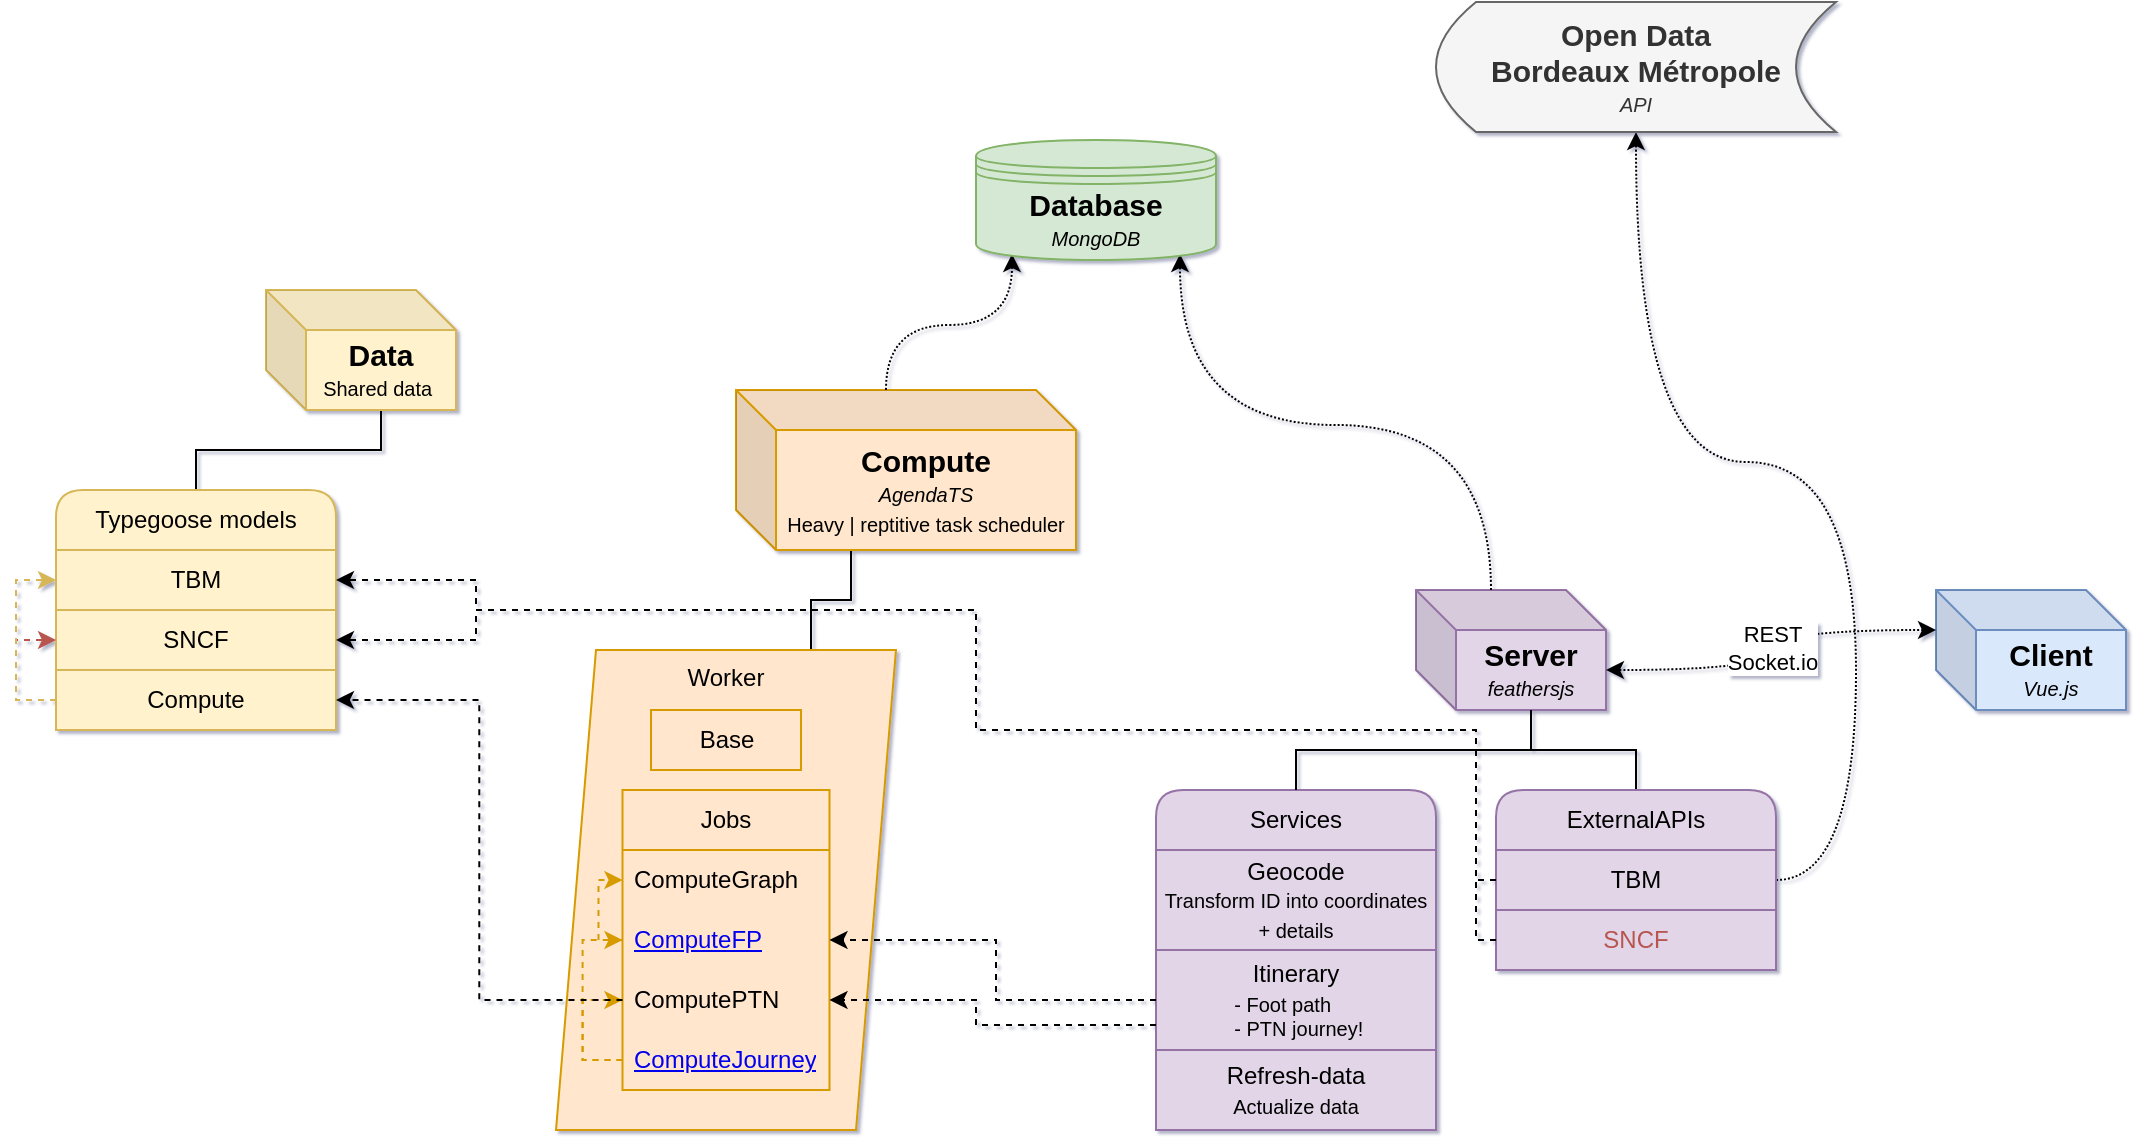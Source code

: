<mxfile version="22.1.18" type="device" pages="2">
  <diagram name="Functionnal overview" id="2YBvvXClWsGukQMizWep">
    <mxGraphModel dx="1195" dy="635" grid="1" gridSize="10" guides="1" tooltips="1" connect="1" arrows="1" fold="1" page="1" pageScale="1" pageWidth="1169" pageHeight="827" math="1" shadow="1">
      <root>
        <mxCell id="0" />
        <mxCell id="1" parent="0" />
        <mxCell id="46zD2plW6vGTfu_QNHGa-10" style="edgeStyle=orthogonalEdgeStyle;rounded=0;orthogonalLoop=1;jettySize=auto;html=1;exitX=0;exitY=0;exitDx=57.5;exitDy=60;exitPerimeter=0;entryX=0.5;entryY=0;entryDx=0;entryDy=0;endArrow=none;endFill=0;" parent="1" source="46zD2plW6vGTfu_QNHGa-1" target="46zD2plW6vGTfu_QNHGa-12" edge="1">
          <mxGeometry relative="1" as="geometry">
            <mxPoint x="105" y="255" as="targetPoint" />
          </mxGeometry>
        </mxCell>
        <mxCell id="46zD2plW6vGTfu_QNHGa-1" value="&lt;b&gt;&lt;font style=&quot;font-size: 15px;&quot;&gt;Data&lt;/font&gt;&lt;/b&gt;&lt;br&gt;&lt;font style=&quot;font-size: 10px;&quot;&gt;Shared data&lt;/font&gt;&amp;nbsp;" style="shape=cube;whiteSpace=wrap;html=1;boundedLbl=1;backgroundOutline=1;darkOpacity=0.05;darkOpacity2=0.1;fillColor=#fff2cc;strokeColor=#d6b656;" parent="1" vertex="1">
          <mxGeometry x="135" y="155" width="95" height="60" as="geometry" />
        </mxCell>
        <mxCell id="46zD2plW6vGTfu_QNHGa-35" style="edgeStyle=orthogonalEdgeStyle;rounded=0;orthogonalLoop=1;jettySize=auto;html=1;exitX=0;exitY=0;exitDx=57.5;exitDy=60;exitPerimeter=0;entryX=0.75;entryY=0;entryDx=0;entryDy=0;endArrow=none;endFill=0;" parent="1" source="46zD2plW6vGTfu_QNHGa-5" target="46zD2plW6vGTfu_QNHGa-37" edge="1">
          <mxGeometry relative="1" as="geometry">
            <mxPoint x="411.85" y="325.34" as="targetPoint" />
          </mxGeometry>
        </mxCell>
        <mxCell id="46zD2plW6vGTfu_QNHGa-5" value="&lt;font style=&quot;font-size: 15px;&quot;&gt;&lt;b&gt;Compute&lt;/b&gt;&lt;br&gt;&lt;/font&gt;&lt;font style=&quot;font-size: 10px;&quot;&gt;&lt;i&gt;AgendaTS&lt;/i&gt;&lt;br&gt;Heavy | reptitive task scheduler&lt;br&gt;&lt;/font&gt;" style="shape=cube;whiteSpace=wrap;html=1;boundedLbl=1;backgroundOutline=1;darkOpacity=0.05;darkOpacity2=0.1;fillColor=#ffe6cc;strokeColor=#d79b00;" parent="1" vertex="1">
          <mxGeometry x="370" y="205" width="170" height="80" as="geometry" />
        </mxCell>
        <mxCell id="46zD2plW6vGTfu_QNHGa-65" style="edgeStyle=orthogonalEdgeStyle;rounded=0;orthogonalLoop=1;jettySize=auto;html=1;exitX=0;exitY=0;exitDx=57.5;exitDy=60;exitPerimeter=0;entryX=0.5;entryY=0;entryDx=0;entryDy=0;endArrow=none;endFill=0;" parent="1" source="46zD2plW6vGTfu_QNHGa-6" target="46zD2plW6vGTfu_QNHGa-61" edge="1">
          <mxGeometry relative="1" as="geometry" />
        </mxCell>
        <mxCell id="46zD2plW6vGTfu_QNHGa-6" value="&lt;font style=&quot;font-size: 15px;&quot;&gt;&lt;b&gt;Server&lt;/b&gt;&lt;br&gt;&lt;/font&gt;&lt;i&gt;&lt;font style=&quot;font-size: 10px;&quot;&gt;feathersjs&lt;/font&gt;&lt;/i&gt;" style="shape=cube;whiteSpace=wrap;html=1;boundedLbl=1;backgroundOutline=1;darkOpacity=0.05;darkOpacity2=0.1;fillColor=#e1d5e7;strokeColor=#9673a6;" parent="1" vertex="1">
          <mxGeometry x="710" y="305" width="95" height="60" as="geometry" />
        </mxCell>
        <mxCell id="46zD2plW6vGTfu_QNHGa-7" value="&lt;font style=&quot;font-size: 15px;&quot;&gt;&lt;b&gt;Client&lt;/b&gt;&lt;br&gt;&lt;/font&gt;&lt;i&gt;&lt;font style=&quot;font-size: 10px;&quot;&gt;Vue.js&lt;/font&gt;&lt;/i&gt;" style="shape=cube;whiteSpace=wrap;html=1;boundedLbl=1;backgroundOutline=1;darkOpacity=0.05;darkOpacity2=0.1;fillColor=#dae8fc;strokeColor=#6c8ebf;" parent="1" vertex="1">
          <mxGeometry x="970" y="305" width="95" height="60" as="geometry" />
        </mxCell>
        <mxCell id="46zD2plW6vGTfu_QNHGa-12" value="Typegoose models" style="swimlane;fontStyle=0;childLayout=stackLayout;horizontal=1;startSize=30;horizontalStack=0;resizeParent=1;resizeParentMax=0;resizeLast=0;collapsible=1;marginBottom=0;whiteSpace=wrap;html=1;rounded=1;fillColor=#fff2cc;strokeColor=#d6b656;" parent="1" vertex="1">
          <mxGeometry x="30" y="255" width="140" height="120" as="geometry">
            <mxRectangle x="20" y="110" width="140" height="30" as="alternateBounds" />
          </mxGeometry>
        </mxCell>
        <mxCell id="46zD2plW6vGTfu_QNHGa-13" value="TBM" style="text;strokeColor=#d6b656;fillColor=#fff2cc;align=center;verticalAlign=middle;spacingLeft=4;spacingRight=4;overflow=hidden;points=[[0,0.5],[1,0.5]];portConstraint=eastwest;rotatable=0;whiteSpace=wrap;html=1;rounded=0;" parent="46zD2plW6vGTfu_QNHGa-12" vertex="1">
          <mxGeometry y="30" width="140" height="30" as="geometry" />
        </mxCell>
        <mxCell id="46zD2plW6vGTfu_QNHGa-14" value="SNCF" style="text;strokeColor=#d6b656;fillColor=#fff2cc;align=center;verticalAlign=middle;spacingLeft=4;spacingRight=4;overflow=hidden;points=[[0,0.5],[1,0.5]];portConstraint=eastwest;rotatable=0;whiteSpace=wrap;html=1;rounded=0;" parent="46zD2plW6vGTfu_QNHGa-12" vertex="1">
          <mxGeometry y="60" width="140" height="30" as="geometry" />
        </mxCell>
        <mxCell id="FIpBf7OPthsoOYok72RI-1" style="edgeStyle=orthogonalEdgeStyle;rounded=0;orthogonalLoop=1;jettySize=auto;html=1;exitX=0;exitY=0.5;exitDx=0;exitDy=0;entryX=0;entryY=0.5;entryDx=0;entryDy=0;fillColor=#f8cecc;strokeColor=#b85450;dashed=1;" parent="46zD2plW6vGTfu_QNHGa-12" source="46zD2plW6vGTfu_QNHGa-44" target="46zD2plW6vGTfu_QNHGa-14" edge="1">
          <mxGeometry relative="1" as="geometry">
            <Array as="points">
              <mxPoint x="-20" y="105" />
              <mxPoint x="-20" y="75" />
            </Array>
          </mxGeometry>
        </mxCell>
        <mxCell id="FIpBf7OPthsoOYok72RI-2" style="edgeStyle=orthogonalEdgeStyle;rounded=0;orthogonalLoop=1;jettySize=auto;html=1;exitX=0;exitY=0.5;exitDx=0;exitDy=0;entryX=0;entryY=0.5;entryDx=0;entryDy=0;dashed=1;fillColor=#fff2cc;strokeColor=#d6b656;" parent="46zD2plW6vGTfu_QNHGa-12" source="46zD2plW6vGTfu_QNHGa-44" target="46zD2plW6vGTfu_QNHGa-13" edge="1">
          <mxGeometry relative="1" as="geometry" />
        </mxCell>
        <mxCell id="46zD2plW6vGTfu_QNHGa-44" value="Compute" style="text;strokeColor=#d6b656;fillColor=#fff2cc;align=center;verticalAlign=middle;spacingLeft=4;spacingRight=4;overflow=hidden;points=[[0,0.5],[1,0.5]];portConstraint=eastwest;rotatable=0;whiteSpace=wrap;html=1;rounded=0;" parent="46zD2plW6vGTfu_QNHGa-12" vertex="1">
          <mxGeometry y="90" width="140" height="30" as="geometry" />
        </mxCell>
        <mxCell id="46zD2plW6vGTfu_QNHGa-19" style="edgeStyle=orthogonalEdgeStyle;rounded=0;orthogonalLoop=1;jettySize=auto;html=1;exitX=0;exitY=0;exitDx=0;exitDy=20;exitPerimeter=0;entryX=0;entryY=0;entryDx=95;entryDy=40;entryPerimeter=0;startArrow=classic;startFill=1;dashed=1;dashPattern=1 1;curved=1;" parent="1" source="46zD2plW6vGTfu_QNHGa-7" target="46zD2plW6vGTfu_QNHGa-6" edge="1">
          <mxGeometry relative="1" as="geometry" />
        </mxCell>
        <mxCell id="46zD2plW6vGTfu_QNHGa-21" value="REST&lt;br&gt;Socket.io" style="edgeLabel;html=1;align=center;verticalAlign=middle;resizable=0;points=[];fillOpacity=100;noLabel=0;" parent="46zD2plW6vGTfu_QNHGa-19" vertex="1" connectable="0">
          <mxGeometry x="-0.032" relative="1" as="geometry">
            <mxPoint y="2" as="offset" />
          </mxGeometry>
        </mxCell>
        <mxCell id="46zD2plW6vGTfu_QNHGa-40" value="" style="group" parent="1" vertex="1" connectable="0">
          <mxGeometry x="290" y="335" width="160" height="240" as="geometry" />
        </mxCell>
        <mxCell id="46zD2plW6vGTfu_QNHGa-37" value="Worker" style="shape=parallelogram;perimeter=parallelogramPerimeter;whiteSpace=wrap;html=1;fixedSize=1;verticalAlign=top;fillColor=#ffe6cc;strokeColor=#d79b00;" parent="46zD2plW6vGTfu_QNHGa-40" vertex="1">
          <mxGeometry x="-10" width="170" height="240" as="geometry" />
        </mxCell>
        <mxCell id="46zD2plW6vGTfu_QNHGa-22" value="Base" style="rounded=0;whiteSpace=wrap;html=1;fillColor=#ffe6cc;strokeColor=#d79b00;" parent="46zD2plW6vGTfu_QNHGa-40" vertex="1">
          <mxGeometry x="37.5" y="30" width="75" height="30" as="geometry" />
        </mxCell>
        <mxCell id="46zD2plW6vGTfu_QNHGa-26" value="Jobs" style="swimlane;fontStyle=0;childLayout=stackLayout;horizontal=1;startSize=30;horizontalStack=0;resizeParent=1;resizeParentMax=0;resizeLast=0;collapsible=1;marginBottom=0;whiteSpace=wrap;html=1;fillColor=#ffe6cc;strokeColor=#d79b00;" parent="46zD2plW6vGTfu_QNHGa-40" vertex="1">
          <mxGeometry x="23.25" y="70" width="103.5" height="150" as="geometry" />
        </mxCell>
        <mxCell id="MAVBR0wgXovAXx-NMAVN-1" value="ComputeGraph" style="text;strokeColor=none;fillColor=none;align=left;verticalAlign=middle;spacingLeft=4;spacingRight=4;overflow=hidden;points=[[0,0.5],[1,0.5]];portConstraint=eastwest;rotatable=0;whiteSpace=wrap;html=1;" vertex="1" parent="46zD2plW6vGTfu_QNHGa-26">
          <mxGeometry y="30" width="103.5" height="30" as="geometry" />
        </mxCell>
        <mxCell id="MAVBR0wgXovAXx-NMAVN-4" style="edgeStyle=orthogonalEdgeStyle;rounded=0;orthogonalLoop=1;jettySize=auto;html=1;exitX=0;exitY=0.5;exitDx=0;exitDy=0;dashed=1;fillColor=#ffe6cc;strokeColor=#d79b00;" edge="1" parent="46zD2plW6vGTfu_QNHGa-26" source="46zD2plW6vGTfu_QNHGa-53" target="MAVBR0wgXovAXx-NMAVN-1">
          <mxGeometry relative="1" as="geometry">
            <Array as="points">
              <mxPoint x="-12" y="75" />
              <mxPoint x="-12" y="45" />
            </Array>
          </mxGeometry>
        </mxCell>
        <mxCell id="46zD2plW6vGTfu_QNHGa-53" value="&lt;a href=&quot;data:page/id,O9cBC4W1JLo7c5aj3JH5&quot;&gt;ComputeFP&lt;/a&gt;" style="text;strokeColor=none;fillColor=none;align=left;verticalAlign=middle;spacingLeft=4;spacingRight=4;overflow=hidden;points=[[0,0.5],[1,0.5]];portConstraint=eastwest;rotatable=0;whiteSpace=wrap;html=1;" parent="46zD2plW6vGTfu_QNHGa-26" vertex="1">
          <mxGeometry y="60" width="103.5" height="30" as="geometry" />
        </mxCell>
        <mxCell id="46zD2plW6vGTfu_QNHGa-27" value="ComputePTN" style="text;strokeColor=none;fillColor=none;align=left;verticalAlign=middle;spacingLeft=4;spacingRight=4;overflow=hidden;points=[[0,0.5],[1,0.5]];portConstraint=eastwest;rotatable=0;whiteSpace=wrap;html=1;" parent="46zD2plW6vGTfu_QNHGa-26" vertex="1">
          <mxGeometry y="90" width="103.5" height="30" as="geometry" />
        </mxCell>
        <mxCell id="8HIQXFcYRMuegbu0OFg0-1" style="edgeStyle=orthogonalEdgeStyle;rounded=0;orthogonalLoop=1;jettySize=auto;html=1;exitX=0;exitY=0.5;exitDx=0;exitDy=0;entryX=0;entryY=0.5;entryDx=0;entryDy=0;dashed=1;fillColor=#ffe6cc;strokeColor=#d79b00;" edge="1" parent="46zD2plW6vGTfu_QNHGa-26" source="MAVBR0wgXovAXx-NMAVN-2" target="46zD2plW6vGTfu_QNHGa-53">
          <mxGeometry relative="1" as="geometry">
            <mxPoint x="-43.25" y="75" as="targetPoint" />
          </mxGeometry>
        </mxCell>
        <mxCell id="8HIQXFcYRMuegbu0OFg0-2" style="edgeStyle=orthogonalEdgeStyle;rounded=0;orthogonalLoop=1;jettySize=auto;html=1;exitX=0;exitY=0.5;exitDx=0;exitDy=0;dashed=1;fillColor=#ffe6cc;strokeColor=#d79b00;" edge="1" parent="46zD2plW6vGTfu_QNHGa-26" source="MAVBR0wgXovAXx-NMAVN-2" target="46zD2plW6vGTfu_QNHGa-27">
          <mxGeometry relative="1" as="geometry" />
        </mxCell>
        <mxCell id="MAVBR0wgXovAXx-NMAVN-2" value="&lt;a href=&quot;data:page/id,O9cBC4W1JLo7c5aj3JH5&quot;&gt;ComputeJourney&lt;/a&gt;" style="text;strokeColor=none;fillColor=none;align=left;verticalAlign=middle;spacingLeft=4;spacingRight=4;overflow=hidden;points=[[0,0.5],[1,0.5]];portConstraint=eastwest;rotatable=0;whiteSpace=wrap;html=1;" vertex="1" parent="46zD2plW6vGTfu_QNHGa-26">
          <mxGeometry y="120" width="103.5" height="30" as="geometry" />
        </mxCell>
        <mxCell id="46zD2plW6vGTfu_QNHGa-41" value="Services" style="swimlane;fontStyle=0;childLayout=stackLayout;horizontal=1;startSize=30;horizontalStack=0;resizeParent=1;resizeParentMax=0;resizeLast=0;collapsible=1;marginBottom=0;whiteSpace=wrap;html=1;rounded=1;strokeColor=#9673a6;fillColor=#e1d5e7;" parent="1" vertex="1">
          <mxGeometry x="580" y="405" width="140" height="170" as="geometry">
            <mxRectangle x="20" y="110" width="140" height="30" as="alternateBounds" />
          </mxGeometry>
        </mxCell>
        <mxCell id="46zD2plW6vGTfu_QNHGa-49" value="Geocode&lt;br&gt;&lt;font style=&quot;font-size: 10px;&quot;&gt;Transform ID into coordinates + details&lt;/font&gt;" style="rounded=0;whiteSpace=wrap;html=1;fillColor=#e1d5e7;strokeColor=#9673a6;" parent="46zD2plW6vGTfu_QNHGa-41" vertex="1">
          <mxGeometry y="30" width="140" height="50" as="geometry" />
        </mxCell>
        <mxCell id="46zD2plW6vGTfu_QNHGa-50" value="Itinerary&lt;br&gt;&lt;div style=&quot;text-align: left;&quot;&gt;&lt;span style=&quot;background-color: initial; font-size: 10px;&quot;&gt;&amp;nbsp;- Foot path&lt;/span&gt;&lt;/div&gt;&lt;span style=&quot;background-color: initial; font-size: 10px;&quot;&gt;&lt;div style=&quot;text-align: left;&quot;&gt;&lt;span style=&quot;background-color: initial;&quot;&gt;&amp;nbsp;- PTN journey!&lt;/span&gt;&lt;/div&gt;&lt;/span&gt;" style="rounded=0;whiteSpace=wrap;html=1;align=center;fillColor=#e1d5e7;strokeColor=#9673a6;" parent="46zD2plW6vGTfu_QNHGa-41" vertex="1">
          <mxGeometry y="80" width="140" height="50" as="geometry" />
        </mxCell>
        <mxCell id="46zD2plW6vGTfu_QNHGa-51" value="Refresh-data&lt;br&gt;&lt;font style=&quot;font-size: 10px;&quot;&gt;Actualize data&lt;/font&gt;" style="rounded=0;whiteSpace=wrap;html=1;strokeColor=#9673a6;fillColor=#e1d5e7;" parent="46zD2plW6vGTfu_QNHGa-41" vertex="1">
          <mxGeometry y="130" width="140" height="40" as="geometry" />
        </mxCell>
        <mxCell id="46zD2plW6vGTfu_QNHGa-45" style="edgeStyle=orthogonalEdgeStyle;rounded=0;orthogonalLoop=1;jettySize=auto;html=1;exitX=0;exitY=0.5;exitDx=0;exitDy=0;dashed=1;entryX=1;entryY=0.5;entryDx=0;entryDy=0;" parent="1" source="46zD2plW6vGTfu_QNHGa-27" target="46zD2plW6vGTfu_QNHGa-44" edge="1">
          <mxGeometry relative="1" as="geometry">
            <mxPoint x="140" y="445" as="targetPoint" />
          </mxGeometry>
        </mxCell>
        <mxCell id="46zD2plW6vGTfu_QNHGa-46" style="edgeStyle=orthogonalEdgeStyle;rounded=0;orthogonalLoop=1;jettySize=auto;html=1;entryX=0.5;entryY=0;entryDx=0;entryDy=0;endArrow=none;endFill=0;exitX=0;exitY=0;exitDx=57.5;exitDy=60;exitPerimeter=0;" parent="1" source="46zD2plW6vGTfu_QNHGa-6" target="46zD2plW6vGTfu_QNHGa-41" edge="1">
          <mxGeometry relative="1" as="geometry">
            <mxPoint x="690" y="375" as="sourcePoint" />
            <mxPoint x="517" y="365" as="targetPoint" />
          </mxGeometry>
        </mxCell>
        <mxCell id="46zD2plW6vGTfu_QNHGa-54" style="edgeStyle=orthogonalEdgeStyle;rounded=0;orthogonalLoop=1;jettySize=auto;html=1;exitX=0;exitY=0.75;exitDx=0;exitDy=0;entryX=1;entryY=0.5;entryDx=0;entryDy=0;dashed=1;" parent="1" source="46zD2plW6vGTfu_QNHGa-50" target="46zD2plW6vGTfu_QNHGa-27" edge="1">
          <mxGeometry relative="1" as="geometry">
            <mxPoint x="448" y="470" as="targetPoint" />
            <Array as="points">
              <mxPoint x="490" y="522" />
              <mxPoint x="490" y="510" />
            </Array>
          </mxGeometry>
        </mxCell>
        <mxCell id="46zD2plW6vGTfu_QNHGa-57" style="edgeStyle=orthogonalEdgeStyle;rounded=0;orthogonalLoop=1;jettySize=auto;html=1;exitX=0;exitY=0.5;exitDx=0;exitDy=0;entryX=1;entryY=0.5;entryDx=0;entryDy=0;dashed=1;" parent="1" source="46zD2plW6vGTfu_QNHGa-50" target="46zD2plW6vGTfu_QNHGa-53" edge="1">
          <mxGeometry relative="1" as="geometry">
            <Array as="points">
              <mxPoint x="500" y="510" />
              <mxPoint x="500" y="480" />
            </Array>
          </mxGeometry>
        </mxCell>
        <mxCell id="46zD2plW6vGTfu_QNHGa-59" style="edgeStyle=orthogonalEdgeStyle;rounded=0;orthogonalLoop=1;jettySize=auto;html=1;exitX=0;exitY=0;exitDx=75;exitDy=0;exitPerimeter=0;entryX=0.15;entryY=0.95;entryDx=0;entryDy=0;entryPerimeter=0;curved=1;dashed=1;dashPattern=1 1;" parent="1" source="46zD2plW6vGTfu_QNHGa-5" target="DyOlIRltnbjWOCQdF4GZ-1" edge="1">
          <mxGeometry relative="1" as="geometry">
            <mxPoint x="509.5" y="140.65" as="targetPoint" />
          </mxGeometry>
        </mxCell>
        <mxCell id="46zD2plW6vGTfu_QNHGa-60" style="edgeStyle=orthogonalEdgeStyle;rounded=0;orthogonalLoop=1;jettySize=auto;html=1;exitX=0;exitY=0;exitDx=37.5;exitDy=0;exitPerimeter=0;entryX=0.85;entryY=0.95;entryDx=0;entryDy=0;entryPerimeter=0;curved=1;dashed=1;dashPattern=1 1;" parent="1" source="46zD2plW6vGTfu_QNHGa-6" target="DyOlIRltnbjWOCQdF4GZ-1" edge="1">
          <mxGeometry relative="1" as="geometry">
            <mxPoint x="580.5" y="140.65" as="targetPoint" />
          </mxGeometry>
        </mxCell>
        <mxCell id="7KLnvTdlO-1O_1sfVOku-3" style="edgeStyle=orthogonalEdgeStyle;rounded=0;orthogonalLoop=1;jettySize=auto;html=1;exitX=1;exitY=0.5;exitDx=0;exitDy=0;entryX=0.5;entryY=1;entryDx=0;entryDy=0;curved=1;dashed=1;dashPattern=1 1;" edge="1" parent="1" source="46zD2plW6vGTfu_QNHGa-61" target="DyOlIRltnbjWOCQdF4GZ-2">
          <mxGeometry relative="1" as="geometry">
            <Array as="points">
              <mxPoint x="930" y="450" />
              <mxPoint x="930" y="241" />
              <mxPoint x="820" y="241" />
            </Array>
          </mxGeometry>
        </mxCell>
        <mxCell id="46zD2plW6vGTfu_QNHGa-61" value="ExternalAPIs" style="swimlane;fontStyle=0;childLayout=stackLayout;horizontal=1;startSize=30;horizontalStack=0;resizeParent=1;resizeParentMax=0;resizeLast=0;collapsible=1;marginBottom=0;whiteSpace=wrap;html=1;rounded=1;strokeColor=#9673a6;fillColor=#e1d5e7;" parent="1" vertex="1">
          <mxGeometry x="750" y="405" width="140" height="90" as="geometry">
            <mxRectangle x="20" y="110" width="140" height="30" as="alternateBounds" />
          </mxGeometry>
        </mxCell>
        <mxCell id="46zD2plW6vGTfu_QNHGa-62" value="TBM" style="rounded=0;whiteSpace=wrap;html=1;fillColor=#e1d5e7;strokeColor=#9673a6;" parent="46zD2plW6vGTfu_QNHGa-61" vertex="1">
          <mxGeometry y="30" width="140" height="30" as="geometry" />
        </mxCell>
        <mxCell id="46zD2plW6vGTfu_QNHGa-63" value="SNCF" style="rounded=0;whiteSpace=wrap;html=1;fillColor=#e1d5e7;strokeColor=#9673a6;fontColor=#B85450;" parent="46zD2plW6vGTfu_QNHGa-61" vertex="1">
          <mxGeometry y="60" width="140" height="30" as="geometry" />
        </mxCell>
        <mxCell id="46zD2plW6vGTfu_QNHGa-66" style="edgeStyle=orthogonalEdgeStyle;rounded=0;orthogonalLoop=1;jettySize=auto;html=1;exitX=0;exitY=0.5;exitDx=0;exitDy=0;entryX=1;entryY=0.5;entryDx=0;entryDy=0;dashed=1;" parent="1" source="46zD2plW6vGTfu_QNHGa-62" target="46zD2plW6vGTfu_QNHGa-13" edge="1">
          <mxGeometry relative="1" as="geometry">
            <mxPoint x="180" y="325" as="targetPoint" />
            <Array as="points">
              <mxPoint x="740" y="450" />
              <mxPoint x="740" y="375" />
              <mxPoint x="490" y="375" />
              <mxPoint x="490" y="315" />
              <mxPoint x="240" y="315" />
              <mxPoint x="240" y="300" />
            </Array>
          </mxGeometry>
        </mxCell>
        <mxCell id="46zD2plW6vGTfu_QNHGa-67" style="edgeStyle=orthogonalEdgeStyle;rounded=0;orthogonalLoop=1;jettySize=auto;html=1;exitX=0;exitY=0.5;exitDx=0;exitDy=0;entryX=1;entryY=0.5;entryDx=0;entryDy=0;dashed=1;" parent="1" source="46zD2plW6vGTfu_QNHGa-63" target="46zD2plW6vGTfu_QNHGa-14" edge="1">
          <mxGeometry relative="1" as="geometry">
            <Array as="points">
              <mxPoint x="740" y="480" />
              <mxPoint x="740" y="375" />
              <mxPoint x="490" y="375" />
              <mxPoint x="490" y="315" />
              <mxPoint x="240" y="315" />
              <mxPoint x="240" y="330" />
            </Array>
          </mxGeometry>
        </mxCell>
        <mxCell id="DyOlIRltnbjWOCQdF4GZ-1" value="&lt;b style=&quot;border-color: var(--border-color); font-size: 15px;&quot;&gt;Database&lt;/b&gt;&lt;br style=&quot;border-color: var(--border-color);&quot;&gt;&lt;i style=&quot;border-color: var(--border-color);&quot;&gt;&lt;font style=&quot;border-color: var(--border-color); font-size: 10px;&quot;&gt;MongoDB&lt;/font&gt;&lt;/i&gt;" style="shape=datastore;whiteSpace=wrap;html=1;fillColor=#d5e8d4;strokeColor=#82b366;" parent="1" vertex="1">
          <mxGeometry x="490" y="80" width="120" height="60" as="geometry" />
        </mxCell>
        <mxCell id="DyOlIRltnbjWOCQdF4GZ-2" value="&lt;b style=&quot;font-size: 15px;&quot;&gt;Open Data&lt;/b&gt;&lt;br&gt;&lt;b style=&quot;font-size: 15px;&quot;&gt;Bordeaux Métropole&lt;/b&gt;&lt;br&gt;&lt;i style=&quot;&quot;&gt;&lt;font style=&quot;font-size: 10px;&quot;&gt;API&lt;/font&gt;&lt;/i&gt;" style="shape=dataStorage;whiteSpace=wrap;html=1;fixedSize=1;fillColor=#f5f5f5;fontColor=#333333;strokeColor=#666666;" parent="1" vertex="1">
          <mxGeometry x="720" y="11" width="200" height="65" as="geometry" />
        </mxCell>
      </root>
    </mxGraphModel>
  </diagram>
  <diagram id="O9cBC4W1JLo7c5aj3JH5" name="Process">
    <mxGraphModel dx="989" dy="526" grid="1" gridSize="10" guides="1" tooltips="1" connect="1" arrows="1" fold="1" page="1" pageScale="1" pageWidth="1169" pageHeight="827" math="1" shadow="0">
      <root>
        <mxCell id="0" />
        <mxCell id="1" parent="0" />
        <mxCell id="CTD6FowvsuguYfGhmPLy-2" value="&lt;b&gt;&lt;font style=&quot;font-size: 15px;&quot;&gt;Journey computing&lt;/font&gt;&lt;/b&gt;" style="swimlane;fontStyle=0;childLayout=stackLayout;horizontal=1;startSize=30;horizontalStack=0;resizeParent=1;resizeParentMax=0;resizeLast=0;collapsible=1;marginBottom=0;whiteSpace=wrap;html=1;fillColor=#ffe6cc;strokeColor=#d79b00;" parent="1" vertex="1">
          <mxGeometry x="441" y="40" width="280" height="270" as="geometry">
            <mxRectangle x="40" y="40" width="180" height="30" as="alternateBounds" />
          </mxGeometry>
        </mxCell>
        <mxCell id="CTD6FowvsuguYfGhmPLy-6" value="&lt;b&gt;0. Available&lt;br&gt;&lt;/b&gt;\(G\) : pedestral graph + PTN graph projected on&lt;br&gt;\(D\) : realtime PTN schedules&lt;br&gt;Start point \(PS\),&amp;nbsp;target point \(PT\)" style="text;strokeColor=#d79b00;fillColor=#ffe6cc;align=left;verticalAlign=middle;spacingLeft=4;spacingRight=4;overflow=hidden;points=[[0,0.5],[1,0.5]];portConstraint=eastwest;rotatable=0;whiteSpace=wrap;html=1;" parent="CTD6FowvsuguYfGhmPLy-2" vertex="1">
          <mxGeometry y="30" width="280" height="70" as="geometry" />
        </mxCell>
        <mxCell id="CTD6FowvsuguYfGhmPLy-3" value="&lt;b&gt;1. Add \(PS\) and \(PT\) to \(G\)&lt;/b&gt;&lt;br&gt;Approach &amp;amp; refresh points \(PS\), \(PT\) : \(APS\), \(APT\)" style="text;strokeColor=#d79b00;fillColor=#ffe6cc;align=left;verticalAlign=middle;spacingLeft=4;spacingRight=4;overflow=hidden;points=[[0,0.5],[1,0.5]];portConstraint=eastwest;rotatable=0;whiteSpace=wrap;html=1;" parent="CTD6FowvsuguYfGhmPLy-2" vertex="1">
          <mxGeometry y="100" width="280" height="40" as="geometry" />
        </mxCell>
        <mxCell id="CTD6FowvsuguYfGhmPLy-4" value="&lt;b&gt;2. Compute foot paths from \(APS\) and \(APT\)&lt;br&gt;&lt;/b&gt;To all other vertices of \(G\)&lt;b&gt;&lt;br&gt;&lt;/b&gt;" style="text;strokeColor=#d79b00;fillColor=#ffe6cc;align=left;verticalAlign=middle;spacingLeft=4;spacingRight=4;overflow=hidden;points=[[0,0.5],[1,0.5]];portConstraint=eastwest;rotatable=0;whiteSpace=wrap;html=1;" parent="CTD6FowvsuguYfGhmPLy-2" vertex="1">
          <mxGeometry y="140" width="280" height="40" as="geometry" />
        </mxCell>
        <mxCell id="8igXBNRaI2ep3soB3__n-1" value="&lt;b&gt;3. Compute journey from \(APS\) and \(APT\)&lt;br&gt;&lt;/b&gt;Thanks to RAPTOR using \(G\), \(D\), \(APS\) and \(APT\)" style="text;strokeColor=#d79b00;fillColor=#ffe6cc;align=left;verticalAlign=middle;spacingLeft=4;spacingRight=4;overflow=hidden;points=[[0,0.5],[1,0.5]];portConstraint=eastwest;rotatable=0;whiteSpace=wrap;html=1;" parent="CTD6FowvsuguYfGhmPLy-2" vertex="1">
          <mxGeometry y="180" width="280" height="40" as="geometry" />
        </mxCell>
        <mxCell id="rrGGYGV90Vi41DcNfYL_-1" value="&lt;b&gt;4. Populate journey&lt;br&gt;&lt;/b&gt;Using providers (TBM, SNCF...) resources : street names, stop names..." style="text;strokeColor=#d79b00;fillColor=#ffe6cc;align=left;verticalAlign=middle;spacingLeft=4;spacingRight=4;overflow=hidden;points=[[0,0.5],[1,0.5]];portConstraint=eastwest;rotatable=0;whiteSpace=wrap;html=1;" parent="CTD6FowvsuguYfGhmPLy-2" vertex="1">
          <mxGeometry y="220" width="280" height="50" as="geometry" />
        </mxCell>
        <mxCell id="If6pW7fgWKmc_FqLf3u8-1" value="&lt;b&gt;&lt;font style=&quot;font-size: 15px;&quot;&gt;Path (foot) computing&lt;/font&gt;&lt;/b&gt;" style="swimlane;fontStyle=0;childLayout=stackLayout;horizontal=1;startSize=30;horizontalStack=0;resizeParent=1;resizeParentMax=0;resizeLast=0;collapsible=1;marginBottom=0;whiteSpace=wrap;html=1;fillColor=#ffe6cc;strokeColor=#d79b00;" parent="1" vertex="1">
          <mxGeometry x="40" y="40" width="280" height="290" as="geometry">
            <mxRectangle x="40" y="40" width="180" height="30" as="alternateBounds" />
          </mxGeometry>
        </mxCell>
        <mxCell id="If6pW7fgWKmc_FqLf3u8-2" value="&lt;b&gt;0. Available&lt;/b&gt;&lt;br&gt;\(G\) : pedestral graph + PTN graph projected on&lt;br&gt;Start point \(PS \), target point \(PT\)" style="text;strokeColor=#d79b00;fillColor=#ffe6cc;align=left;verticalAlign=middle;spacingLeft=4;spacingRight=4;overflow=hidden;points=[[0,0.5],[1,0.5]];portConstraint=eastwest;rotatable=0;whiteSpace=wrap;html=1;" parent="If6pW7fgWKmc_FqLf3u8-1" vertex="1">
          <mxGeometry y="30" width="280" height="60" as="geometry" />
        </mxCell>
        <mxCell id="If6pW7fgWKmc_FqLf3u8-3" value="&lt;b&gt;1. Approach \(PS\) and \(PT\)&lt;/b&gt;&lt;br&gt;Geographically approach points \(PS\), \(PT\) into \(G\) : \(APS\), \(APT\)" style="text;strokeColor=#d79b00;fillColor=#ffe6cc;align=left;verticalAlign=middle;spacingLeft=4;spacingRight=4;overflow=hidden;points=[[0,0.5],[1,0.5]];portConstraint=eastwest;rotatable=0;whiteSpace=wrap;html=1;" parent="If6pW7fgWKmc_FqLf3u8-1" vertex="1">
          <mxGeometry y="90" width="280" height="50" as="geometry" />
        </mxCell>
        <mxCell id="OgSQEAs4pP28khcuH8qU-1" value="&lt;b&gt;2. Add \(APS\) and \(APT\) to \(G\)&lt;/b&gt;&lt;br&gt;Refresh \(G\) with new points \(APS\), \(APT\)" style="text;strokeColor=#d79b00;fillColor=#ffe6cc;align=left;verticalAlign=middle;spacingLeft=4;spacingRight=4;overflow=hidden;points=[[0,0.5],[1,0.5]];portConstraint=eastwest;rotatable=0;whiteSpace=wrap;html=1;" parent="If6pW7fgWKmc_FqLf3u8-1" vertex="1">
          <mxGeometry y="140" width="280" height="40" as="geometry" />
        </mxCell>
        <mxCell id="If6pW7fgWKmc_FqLf3u8-4" value="&lt;b&gt;3. Compute foot paths from \(APS\)&lt;br&gt;&lt;/b&gt;Thanks to Dijkstra, to all other vertices of \(G\), stopping at \(APT\)&lt;br&gt;Traceback from\(APT\) to return final path" style="text;strokeColor=#d79b00;fillColor=#ffe6cc;align=left;verticalAlign=middle;spacingLeft=4;spacingRight=4;overflow=hidden;points=[[0,0.5],[1,0.5]];portConstraint=eastwest;rotatable=0;whiteSpace=wrap;html=1;" parent="If6pW7fgWKmc_FqLf3u8-1" vertex="1">
          <mxGeometry y="180" width="280" height="70" as="geometry" />
        </mxCell>
        <mxCell id="If6pW7fgWKmc_FqLf3u8-5" value="&lt;b&gt;4. Trace back from \(APT\)&lt;font face=&quot;Courier New&quot;&gt;&lt;br&gt;&lt;/font&gt;&lt;/b&gt;To return final path" style="text;strokeColor=#d79b00;fillColor=#ffe6cc;align=left;verticalAlign=middle;spacingLeft=4;spacingRight=4;overflow=hidden;points=[[0,0.5],[1,0.5]];portConstraint=eastwest;rotatable=0;whiteSpace=wrap;html=1;" parent="If6pW7fgWKmc_FqLf3u8-1" vertex="1">
          <mxGeometry y="250" width="280" height="40" as="geometry" />
        </mxCell>
        <mxCell id="6pn487nIwrNJOEZz4V0G-1" style="edgeStyle=orthogonalEdgeStyle;rounded=0;orthogonalLoop=1;jettySize=auto;html=1;exitX=0;exitY=0.5;exitDx=0;exitDy=0;" edge="1" parent="1" source="CTD6FowvsuguYfGhmPLy-3" target="If6pW7fgWKmc_FqLf3u8-3">
          <mxGeometry relative="1" as="geometry">
            <Array as="points">
              <mxPoint x="370" y="160" />
              <mxPoint x="370" y="155" />
            </Array>
          </mxGeometry>
        </mxCell>
        <mxCell id="6pn487nIwrNJOEZz4V0G-2" style="edgeStyle=orthogonalEdgeStyle;rounded=0;orthogonalLoop=1;jettySize=auto;html=1;exitX=0;exitY=0.5;exitDx=0;exitDy=0;" edge="1" parent="1" source="CTD6FowvsuguYfGhmPLy-3" target="OgSQEAs4pP28khcuH8qU-1">
          <mxGeometry relative="1" as="geometry">
            <Array as="points">
              <mxPoint x="370" y="160" />
              <mxPoint x="370" y="200" />
            </Array>
          </mxGeometry>
        </mxCell>
        <mxCell id="6pn487nIwrNJOEZz4V0G-6" value="Same operation" style="edgeLabel;html=1;align=center;verticalAlign=middle;resizable=0;points=[];" vertex="1" connectable="0" parent="6pn487nIwrNJOEZz4V0G-2">
          <mxGeometry x="-0.551" relative="1" as="geometry">
            <mxPoint x="-25" y="15" as="offset" />
          </mxGeometry>
        </mxCell>
        <mxCell id="6pn487nIwrNJOEZz4V0G-3" style="edgeStyle=orthogonalEdgeStyle;rounded=0;orthogonalLoop=1;jettySize=auto;html=1;exitX=0;exitY=0.5;exitDx=0;exitDy=0;" edge="1" parent="1" source="CTD6FowvsuguYfGhmPLy-4" target="If6pW7fgWKmc_FqLf3u8-4">
          <mxGeometry relative="1" as="geometry">
            <Array as="points">
              <mxPoint x="390" y="200" />
              <mxPoint x="390" y="255" />
            </Array>
          </mxGeometry>
        </mxCell>
        <mxCell id="6pn487nIwrNJOEZz4V0G-4" value="Same operation" style="edgeLabel;html=1;align=center;verticalAlign=middle;resizable=0;points=[];" vertex="1" connectable="0" parent="6pn487nIwrNJOEZz4V0G-3">
          <mxGeometry x="-0.064" y="1" relative="1" as="geometry">
            <mxPoint x="-11" y="-1" as="offset" />
          </mxGeometry>
        </mxCell>
      </root>
    </mxGraphModel>
  </diagram>
</mxfile>
